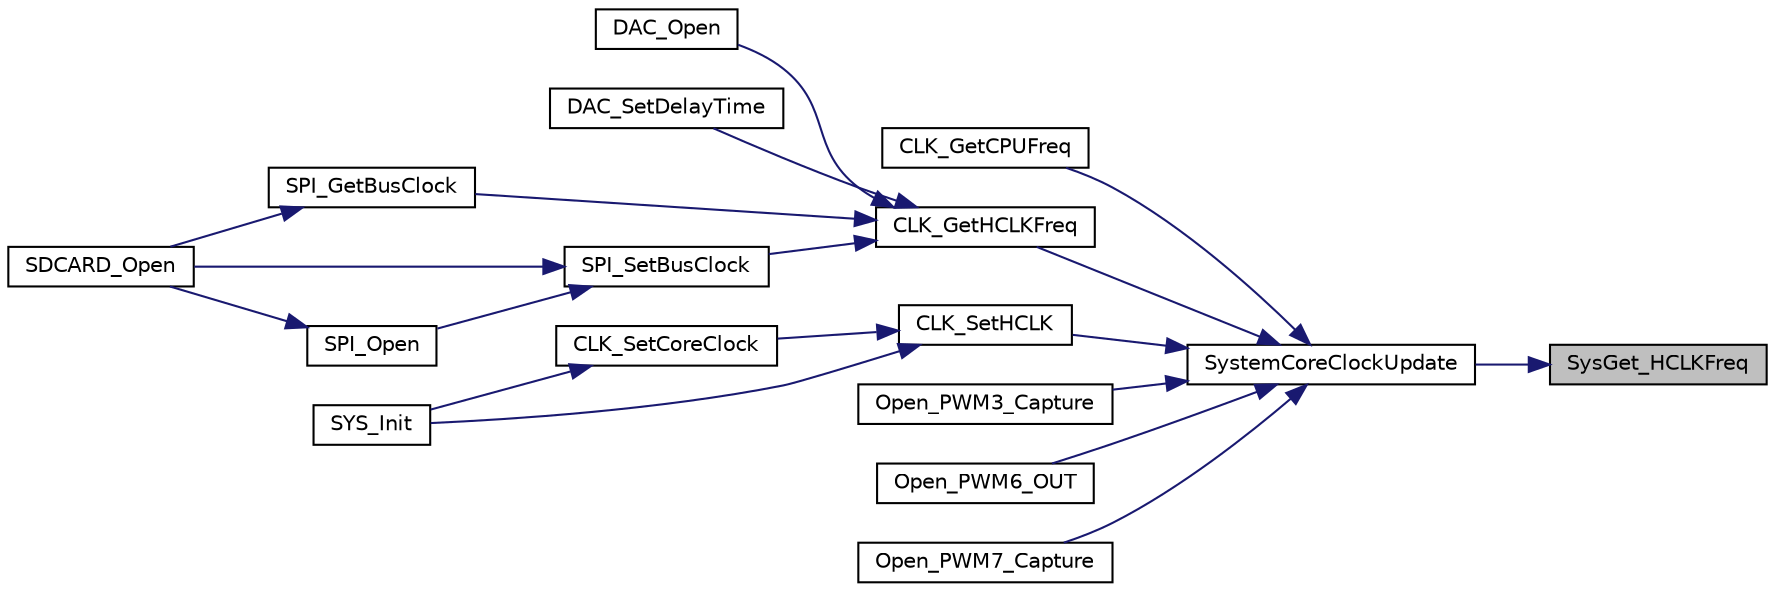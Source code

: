 digraph "SysGet_HCLKFreq"
{
 // LATEX_PDF_SIZE
  edge [fontname="Helvetica",fontsize="10",labelfontname="Helvetica",labelfontsize="10"];
  node [fontname="Helvetica",fontsize="10",shape=record];
  rankdir="RL";
  Node1 [label="SysGet_HCLKFreq",height=0.2,width=0.4,color="black", fillcolor="grey75", style="filled", fontcolor="black",tooltip="Get current HCLK clock frequency."];
  Node1 -> Node2 [dir="back",color="midnightblue",fontsize="10",style="solid",fontname="Helvetica"];
  Node2 [label="SystemCoreClockUpdate",height=0.2,width=0.4,color="black", fillcolor="white", style="filled",URL="$de/d38/system___nano100_series_8c.html#ae0c36a9591fe6e9c45ecb21a794f0f0f",tooltip="Updates the SystemCoreClock with current core Clock retrieved from CPU registers."];
  Node2 -> Node3 [dir="back",color="midnightblue",fontsize="10",style="solid",fontname="Helvetica"];
  Node3 [label="CLK_GetCPUFreq",height=0.2,width=0.4,color="black", fillcolor="white", style="filled",URL="$d7/d42/group___n_a_n_o100___c_l_k___e_x_p_o_r_t_e_d___f_u_n_c_t_i_o_n_s.html#gaa95d8368f13a4b774dffbf895c750e64",tooltip="This function get CPU frequency. The frequency unit is Hz."];
  Node2 -> Node4 [dir="back",color="midnightblue",fontsize="10",style="solid",fontname="Helvetica"];
  Node4 [label="CLK_GetHCLKFreq",height=0.2,width=0.4,color="black", fillcolor="white", style="filled",URL="$d7/d42/group___n_a_n_o100___c_l_k___e_x_p_o_r_t_e_d___f_u_n_c_t_i_o_n_s.html#ga27ded0f4435751be979927718884488f",tooltip="This function get HCLK frequency. The frequency unit is Hz."];
  Node4 -> Node5 [dir="back",color="midnightblue",fontsize="10",style="solid",fontname="Helvetica"];
  Node5 [label="DAC_Open",height=0.2,width=0.4,color="black", fillcolor="white", style="filled",URL="$dd/db3/group___n_a_n_o100___d_a_c___e_x_p_o_r_t_e_d___f_u_n_c_t_i_o_n_s.html#gafdc9a9db8471a4b3e2560557a86201f0",tooltip="This function make a DAC channel ready to convert."];
  Node4 -> Node6 [dir="back",color="midnightblue",fontsize="10",style="solid",fontname="Helvetica"];
  Node6 [label="DAC_SetDelayTime",height=0.2,width=0.4,color="black", fillcolor="white", style="filled",URL="$dd/db3/group___n_a_n_o100___d_a_c___e_x_p_o_r_t_e_d___f_u_n_c_t_i_o_n_s.html#ga19963502926ed6aa0aa03a7484baa3fb",tooltip="Set delay time for DAC to become stable."];
  Node4 -> Node7 [dir="back",color="midnightblue",fontsize="10",style="solid",fontname="Helvetica"];
  Node7 [label="SPI_GetBusClock",height=0.2,width=0.4,color="black", fillcolor="white", style="filled",URL="$d5/ddb/group___n_a_n_o100___s_p_i___e_x_p_o_r_t_e_d___f_u_n_c_t_i_o_n_s.html#gae3a43e332cf4de4b416980eeab502d07",tooltip="Get the actual frequency of SPI bus clock. Only available in Master mode."];
  Node7 -> Node8 [dir="back",color="midnightblue",fontsize="10",style="solid",fontname="Helvetica"];
  Node8 [label="SDCARD_Open",height=0.2,width=0.4,color="black", fillcolor="white", style="filled",URL="$d3/df3/group___n_a_n_o100___s_d_c_a_r_d___e_x_p_o_r_t_e_d___f_u_n_c_t_i_o_n_s.html#ga0d1dcbc2556db3fc9e3c3111b8a55b85",tooltip="This function is used to Open GPIO function and initial SDCARD."];
  Node4 -> Node9 [dir="back",color="midnightblue",fontsize="10",style="solid",fontname="Helvetica"];
  Node9 [label="SPI_SetBusClock",height=0.2,width=0.4,color="black", fillcolor="white", style="filled",URL="$d5/ddb/group___n_a_n_o100___s_p_i___e_x_p_o_r_t_e_d___f_u_n_c_t_i_o_n_s.html#ga7cee248bcbe05dfae8ab8b3bf89e8f13",tooltip="Set the SPI bus clock. Only available in Master mode."];
  Node9 -> Node8 [dir="back",color="midnightblue",fontsize="10",style="solid",fontname="Helvetica"];
  Node9 -> Node10 [dir="back",color="midnightblue",fontsize="10",style="solid",fontname="Helvetica"];
  Node10 [label="SPI_Open",height=0.2,width=0.4,color="black", fillcolor="white", style="filled",URL="$d5/ddb/group___n_a_n_o100___s_p_i___e_x_p_o_r_t_e_d___f_u_n_c_t_i_o_n_s.html#gad923655d26fb14da88c61d4ed0125c44",tooltip="This function make SPI module be ready to transfer. By default, the SPI transfer sequence is MSB firs..."];
  Node10 -> Node8 [dir="back",color="midnightblue",fontsize="10",style="solid",fontname="Helvetica"];
  Node2 -> Node11 [dir="back",color="midnightblue",fontsize="10",style="solid",fontname="Helvetica"];
  Node11 [label="CLK_SetHCLK",height=0.2,width=0.4,color="black", fillcolor="white", style="filled",URL="$d7/d42/group___n_a_n_o100___c_l_k___e_x_p_o_r_t_e_d___f_u_n_c_t_i_o_n_s.html#gab1a48f2301aa652d88d9235674183a24",tooltip="This function set HCLK clock source and HCLK clock divider."];
  Node11 -> Node12 [dir="back",color="midnightblue",fontsize="10",style="solid",fontname="Helvetica"];
  Node12 [label="CLK_SetCoreClock",height=0.2,width=0.4,color="black", fillcolor="white", style="filled",URL="$d7/d42/group___n_a_n_o100___c_l_k___e_x_p_o_r_t_e_d___f_u_n_c_t_i_o_n_s.html#gaeb2dbdffa8c62523cffa7116afbc3297",tooltip="This function set HCLK frequency. The frequency unit is Hz. The range of u32Hclk is 24 ~ 42 MHz."];
  Node12 -> Node13 [dir="back",color="midnightblue",fontsize="10",style="solid",fontname="Helvetica"];
  Node13 [label="SYS_Init",height=0.2,width=0.4,color="black", fillcolor="white", style="filled",URL="$da/d69/group___nano130___basic01___f_u_n_c_t_i_o_n_s.html#gae7266b09907efcfb4bc5df00c544715c",tooltip="This function enables HXT, LXT and LIRC clock and sets HCLK source from HXT to 42MHz."];
  Node11 -> Node13 [dir="back",color="midnightblue",fontsize="10",style="solid",fontname="Helvetica"];
  Node2 -> Node14 [dir="back",color="midnightblue",fontsize="10",style="solid",fontname="Helvetica"];
  Node14 [label="Open_PWM3_Capture",height=0.2,width=0.4,color="black", fillcolor="white", style="filled",URL="$da/d69/group___nano130___basic01___f_u_n_c_t_i_o_n_s.html#ga5fc14e3c5865dc9634e26838e30c5fa2",tooltip=" "];
  Node2 -> Node15 [dir="back",color="midnightblue",fontsize="10",style="solid",fontname="Helvetica"];
  Node15 [label="Open_PWM6_OUT",height=0.2,width=0.4,color="black", fillcolor="white", style="filled",URL="$da/d69/group___nano130___basic01___f_u_n_c_t_i_o_n_s.html#ga73eb03324ac55efd3b732a45bcd1a7e1",tooltip=" "];
  Node2 -> Node16 [dir="back",color="midnightblue",fontsize="10",style="solid",fontname="Helvetica"];
  Node16 [label="Open_PWM7_Capture",height=0.2,width=0.4,color="black", fillcolor="white", style="filled",URL="$da/d69/group___nano130___basic01___f_u_n_c_t_i_o_n_s.html#ga08702811a09495c3fdd743c00af2d1ed",tooltip=" "];
}
